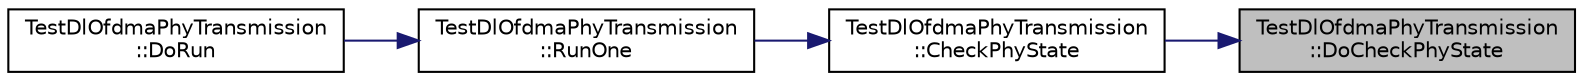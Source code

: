 digraph "TestDlOfdmaPhyTransmission::DoCheckPhyState"
{
 // LATEX_PDF_SIZE
  edge [fontname="Helvetica",fontsize="10",labelfontname="Helvetica",labelfontsize="10"];
  node [fontname="Helvetica",fontsize="10",shape=record];
  rankdir="RL";
  Node1 [label="TestDlOfdmaPhyTransmission\l::DoCheckPhyState",height=0.2,width=0.4,color="black", fillcolor="grey75", style="filled", fontcolor="black",tooltip="Check the PHY state now."];
  Node1 -> Node2 [dir="back",color="midnightblue",fontsize="10",style="solid",fontname="Helvetica"];
  Node2 [label="TestDlOfdmaPhyTransmission\l::CheckPhyState",height=0.2,width=0.4,color="black", fillcolor="white", style="filled",URL="$class_test_dl_ofdma_phy_transmission.html#aab23a548cea1595472d61233a81503ff",tooltip="Schedule now to check the PHY state."];
  Node2 -> Node3 [dir="back",color="midnightblue",fontsize="10",style="solid",fontname="Helvetica"];
  Node3 [label="TestDlOfdmaPhyTransmission\l::RunOne",height=0.2,width=0.4,color="black", fillcolor="white", style="filled",URL="$class_test_dl_ofdma_phy_transmission.html#a1e08a9246e3eb151fbfdb8df03d1ea1a",tooltip="Run one function."];
  Node3 -> Node4 [dir="back",color="midnightblue",fontsize="10",style="solid",fontname="Helvetica"];
  Node4 [label="TestDlOfdmaPhyTransmission\l::DoRun",height=0.2,width=0.4,color="black", fillcolor="white", style="filled",URL="$class_test_dl_ofdma_phy_transmission.html#a6d337ae1cfab321942977b925caf612d",tooltip="Implementation to actually run this TestCase."];
}
